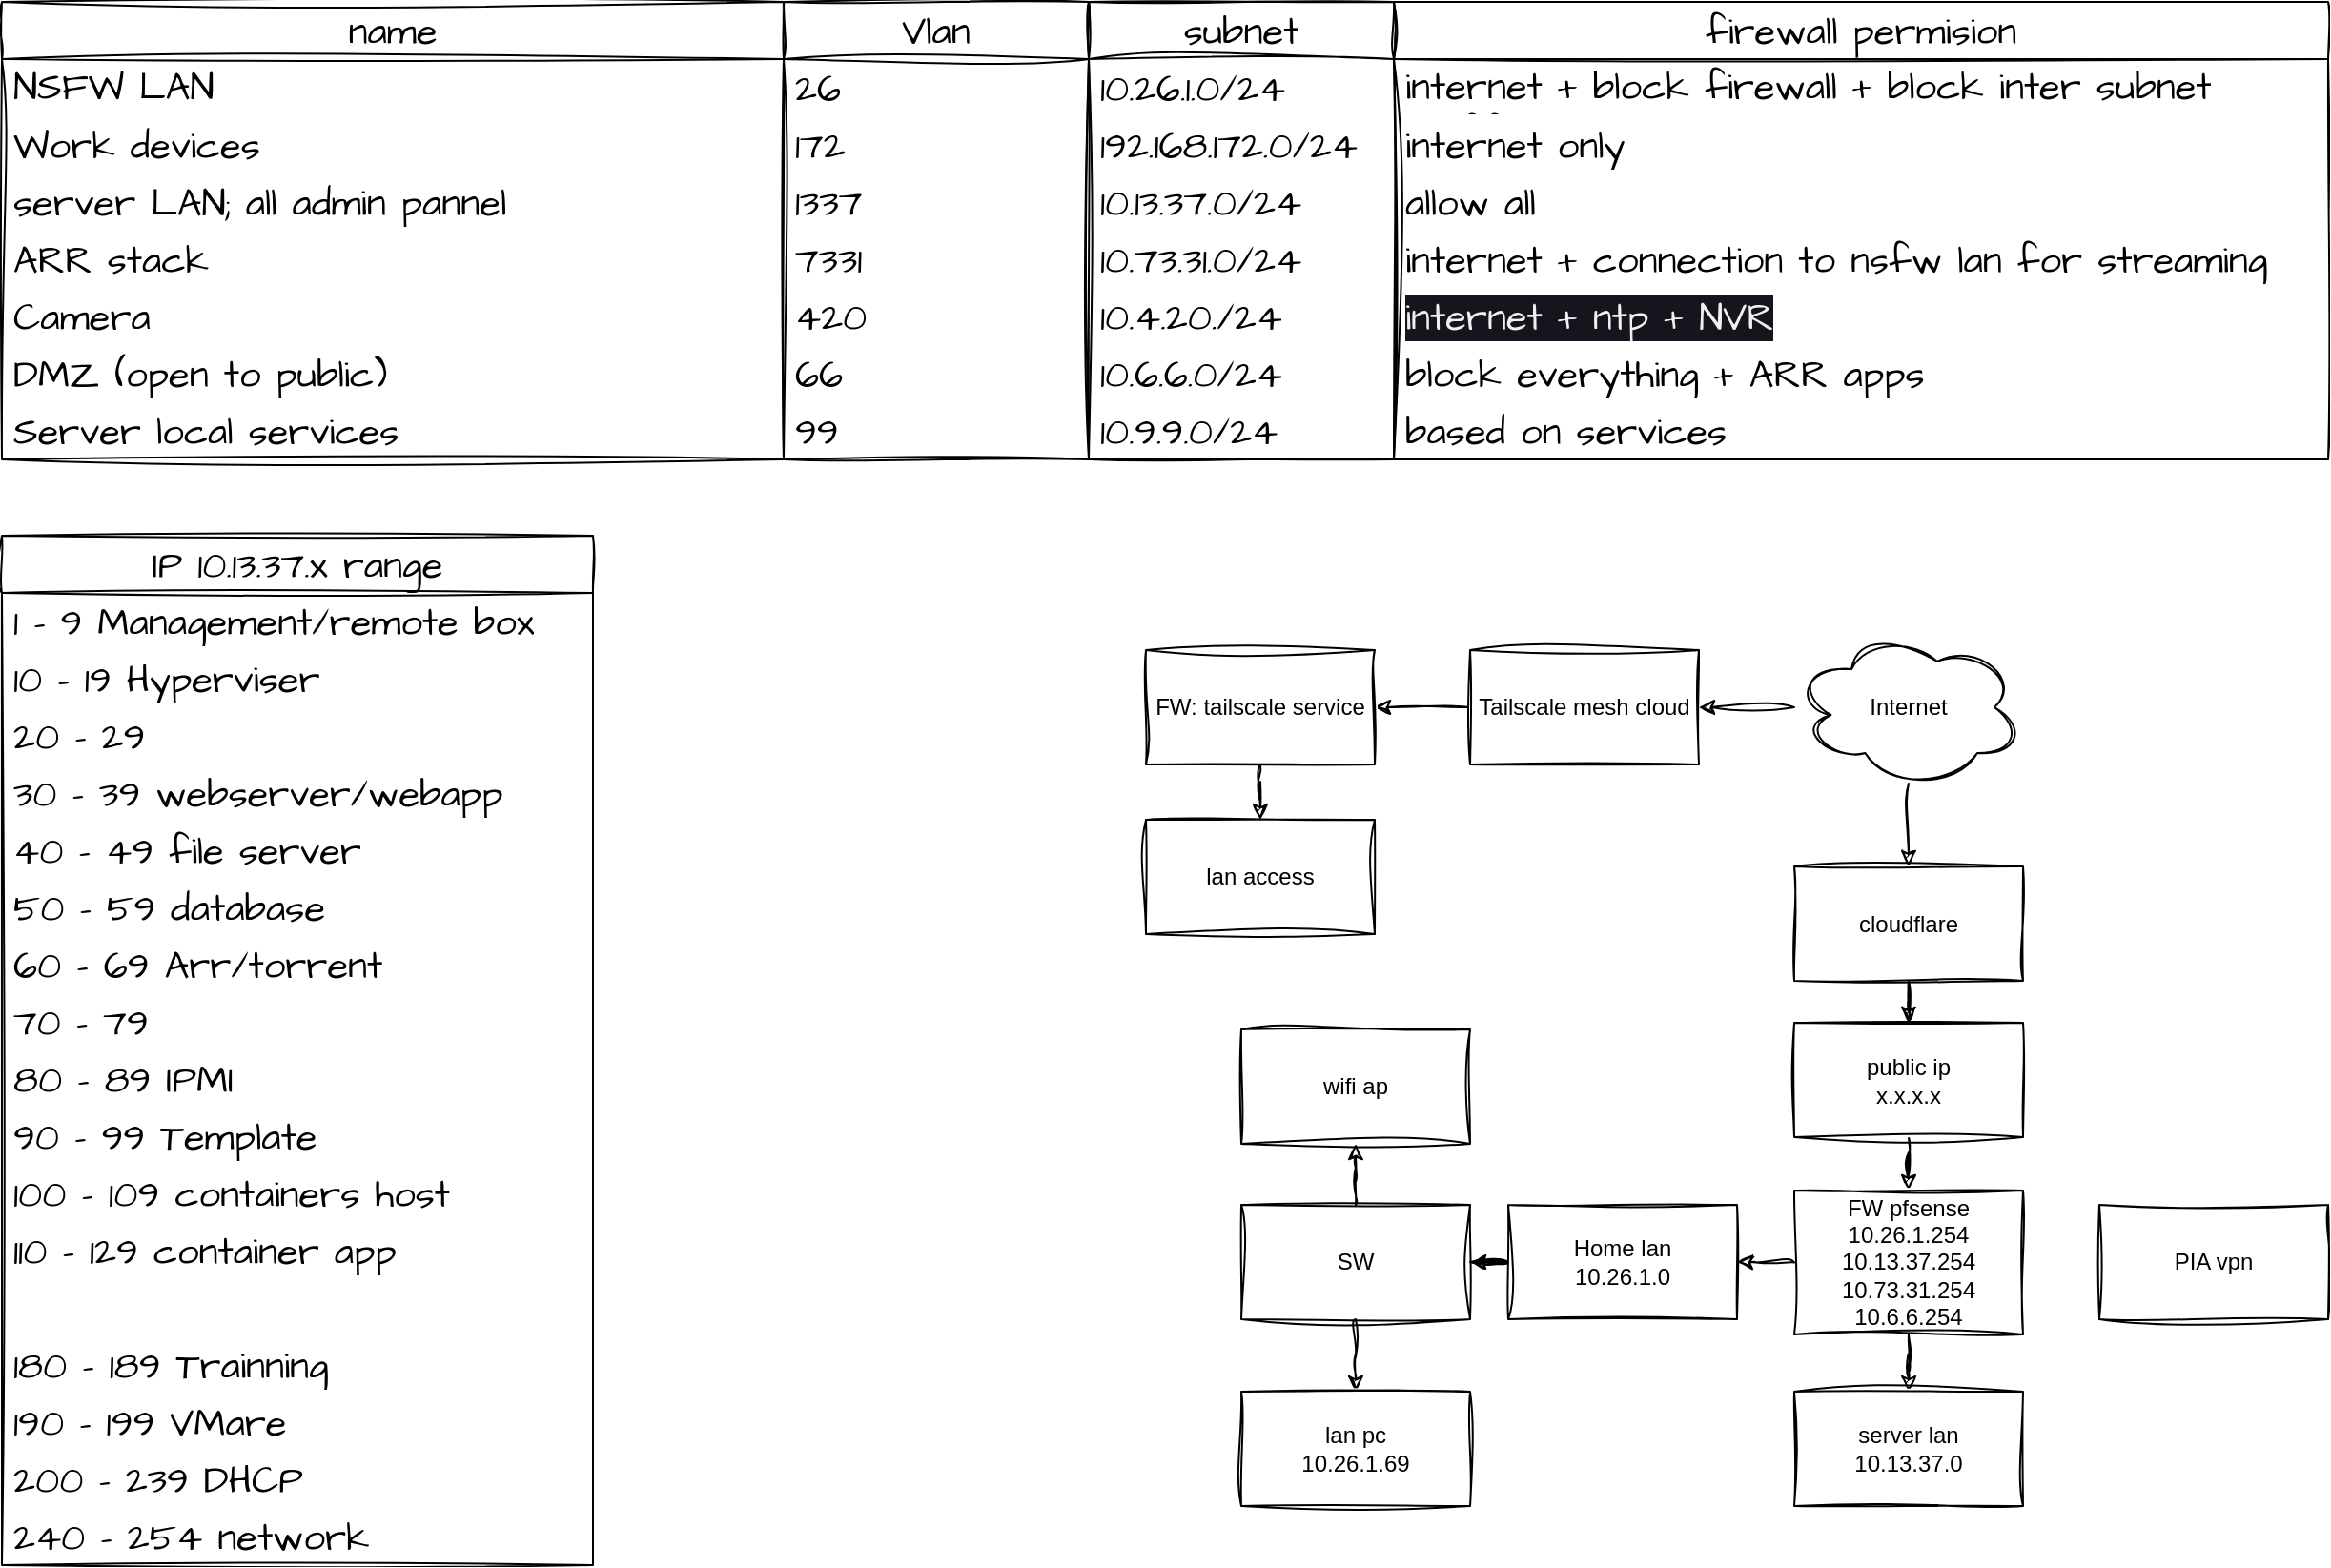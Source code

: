 <mxfile>
    <diagram id="iXp9m8YjSSL0abKjWMni" name="Page-1">
        <mxGraphModel dx="2086" dy="1468" grid="1" gridSize="10" guides="1" tooltips="1" connect="1" arrows="1" fold="1" page="0" pageScale="1" pageWidth="850" pageHeight="1100" math="0" shadow="0">
            <root>
                <mxCell id="0"/>
                <mxCell id="1" parent="0"/>
                <mxCell id="2" value="name" style="swimlane;fontStyle=0;childLayout=stackLayout;horizontal=1;startSize=30;horizontalStack=0;resizeParent=1;resizeParentMax=0;resizeLast=0;collapsible=1;marginBottom=0;whiteSpace=wrap;html=1;sketch=1;hachureGap=4;jiggle=2;curveFitting=1;fontFamily=Architects Daughter;fontSource=https%3A%2F%2Ffonts.googleapis.com%2Fcss%3Ffamily%3DArchitects%2BDaughter;fontSize=20;gradientColor=none;swimlaneFillColor=none;strokeColor=default;" parent="1" vertex="1">
                    <mxGeometry x="-320" y="-40" width="410" height="240" as="geometry"/>
                </mxCell>
                <mxCell id="3" value="NSFW LAN gaming/Guest/phone/connection to mediaserver IOT" style="text;strokeColor=none;fillColor=none;align=left;verticalAlign=middle;spacingLeft=4;spacingRight=4;overflow=hidden;points=[[0,0.5],[1,0.5]];portConstraint=eastwest;rotatable=0;whiteSpace=wrap;html=1;fontSize=20;fontFamily=Architects Daughter;" parent="2" vertex="1">
                    <mxGeometry y="30" width="410" height="30" as="geometry"/>
                </mxCell>
                <mxCell id="4" value="Work devices" style="text;strokeColor=none;fillColor=none;align=left;verticalAlign=middle;spacingLeft=4;spacingRight=4;overflow=hidden;points=[[0,0.5],[1,0.5]];portConstraint=eastwest;rotatable=0;whiteSpace=wrap;html=1;fontSize=20;fontFamily=Architects Daughter;" parent="2" vertex="1">
                    <mxGeometry y="60" width="410" height="30" as="geometry"/>
                </mxCell>
                <mxCell id="5" value="server LAN; all admin pannel" style="text;strokeColor=none;fillColor=none;align=left;verticalAlign=middle;spacingLeft=4;spacingRight=4;overflow=hidden;points=[[0,0.5],[1,0.5]];portConstraint=eastwest;rotatable=0;whiteSpace=wrap;html=1;fontSize=20;fontFamily=Architects Daughter;" parent="2" vertex="1">
                    <mxGeometry y="90" width="410" height="30" as="geometry"/>
                </mxCell>
                <mxCell id="6" value="ARR stack" style="text;strokeColor=none;fillColor=none;align=left;verticalAlign=middle;spacingLeft=4;spacingRight=4;overflow=hidden;points=[[0,0.5],[1,0.5]];portConstraint=eastwest;rotatable=0;whiteSpace=wrap;html=1;fontSize=20;fontFamily=Architects Daughter;" parent="2" vertex="1">
                    <mxGeometry y="120" width="410" height="30" as="geometry"/>
                </mxCell>
                <mxCell id="7" value="Camera" style="text;strokeColor=none;fillColor=none;align=left;verticalAlign=middle;spacingLeft=4;spacingRight=4;overflow=hidden;points=[[0,0.5],[1,0.5]];portConstraint=eastwest;rotatable=0;whiteSpace=wrap;html=1;fontSize=20;fontFamily=Architects Daughter;" parent="2" vertex="1">
                    <mxGeometry y="150" width="410" height="30" as="geometry"/>
                </mxCell>
                <mxCell id="8" value="DMZ (open to public)" style="text;strokeColor=none;fillColor=none;align=left;verticalAlign=middle;spacingLeft=4;spacingRight=4;overflow=hidden;points=[[0,0.5],[1,0.5]];portConstraint=eastwest;rotatable=0;whiteSpace=wrap;html=1;fontSize=20;fontFamily=Architects Daughter;" parent="2" vertex="1">
                    <mxGeometry y="180" width="410" height="30" as="geometry"/>
                </mxCell>
                <mxCell id="9" value="Server local services" style="text;strokeColor=none;fillColor=none;align=left;verticalAlign=middle;spacingLeft=4;spacingRight=4;overflow=hidden;points=[[0,0.5],[1,0.5]];portConstraint=eastwest;rotatable=0;whiteSpace=wrap;html=1;fontSize=20;fontFamily=Architects Daughter;" parent="2" vertex="1">
                    <mxGeometry y="210" width="410" height="30" as="geometry"/>
                </mxCell>
                <mxCell id="10" value="firewall permision" style="swimlane;fontStyle=0;childLayout=stackLayout;horizontal=1;startSize=30;horizontalStack=0;resizeParent=1;resizeParentMax=0;resizeLast=0;collapsible=1;marginBottom=0;whiteSpace=wrap;html=1;sketch=1;hachureGap=4;jiggle=2;curveFitting=1;fontFamily=Architects Daughter;fontSource=https%3A%2F%2Ffonts.googleapis.com%2Fcss%3Ffamily%3DArchitects%2BDaughter;fontSize=20;" parent="1" vertex="1">
                    <mxGeometry x="410" y="-40" width="490" height="240" as="geometry"/>
                </mxCell>
                <mxCell id="11" value="internet + block firewall + block inter subnet traffic" style="text;strokeColor=none;fillColor=none;align=left;verticalAlign=middle;spacingLeft=4;spacingRight=4;overflow=hidden;points=[[0,0.5],[1,0.5]];portConstraint=eastwest;rotatable=0;whiteSpace=wrap;html=1;fontSize=20;fontFamily=Architects Daughter;" parent="10" vertex="1">
                    <mxGeometry y="30" width="490" height="30" as="geometry"/>
                </mxCell>
                <mxCell id="12" value="internet only" style="text;strokeColor=none;fillColor=none;align=left;verticalAlign=middle;spacingLeft=4;spacingRight=4;overflow=hidden;points=[[0,0.5],[1,0.5]];portConstraint=eastwest;rotatable=0;whiteSpace=wrap;html=1;fontSize=20;fontFamily=Architects Daughter;" parent="10" vertex="1">
                    <mxGeometry y="60" width="490" height="30" as="geometry"/>
                </mxCell>
                <mxCell id="13" value="allow all" style="text;strokeColor=none;fillColor=none;align=left;verticalAlign=middle;spacingLeft=4;spacingRight=4;overflow=hidden;points=[[0,0.5],[1,0.5]];portConstraint=eastwest;rotatable=0;whiteSpace=wrap;html=1;fontSize=20;fontFamily=Architects Daughter;" parent="10" vertex="1">
                    <mxGeometry y="90" width="490" height="30" as="geometry"/>
                </mxCell>
                <mxCell id="14" value="internet + connection to nsfw lan for streaming" style="text;strokeColor=none;fillColor=none;align=left;verticalAlign=middle;spacingLeft=4;spacingRight=4;overflow=hidden;points=[[0,0.5],[1,0.5]];portConstraint=eastwest;rotatable=0;whiteSpace=wrap;html=1;fontSize=20;fontFamily=Architects Daughter;" parent="10" vertex="1">
                    <mxGeometry y="120" width="490" height="30" as="geometry"/>
                </mxCell>
                <mxCell id="15" value="&lt;span style=&quot;color: rgb(240, 240, 240); font-family: &amp;quot;Architects Daughter&amp;quot;; font-size: 20px; font-style: normal; font-variant-ligatures: normal; font-variant-caps: normal; font-weight: 400; letter-spacing: normal; orphans: 2; text-align: left; text-indent: 0px; text-transform: none; widows: 2; word-spacing: 0px; -webkit-text-stroke-width: 0px; background-color: rgb(24, 20, 29); text-decoration-thickness: initial; text-decoration-style: initial; text-decoration-color: initial; float: none; display: inline !important;&quot;&gt;internet + ntp + NVR&lt;/span&gt;" style="text;strokeColor=none;fillColor=none;align=left;verticalAlign=middle;spacingLeft=4;spacingRight=4;overflow=hidden;points=[[0,0.5],[1,0.5]];portConstraint=eastwest;rotatable=0;whiteSpace=wrap;html=1;fontSize=20;fontFamily=Architects Daughter;" parent="10" vertex="1">
                    <mxGeometry y="150" width="490" height="30" as="geometry"/>
                </mxCell>
                <mxCell id="16" value="block everything + ARR apps" style="text;strokeColor=none;fillColor=none;align=left;verticalAlign=middle;spacingLeft=4;spacingRight=4;overflow=hidden;points=[[0,0.5],[1,0.5]];portConstraint=eastwest;rotatable=0;whiteSpace=wrap;html=1;fontSize=20;fontFamily=Architects Daughter;" parent="10" vertex="1">
                    <mxGeometry y="180" width="490" height="30" as="geometry"/>
                </mxCell>
                <mxCell id="17" value="based on services" style="text;strokeColor=none;fillColor=none;align=left;verticalAlign=middle;spacingLeft=4;spacingRight=4;overflow=hidden;points=[[0,0.5],[1,0.5]];portConstraint=eastwest;rotatable=0;whiteSpace=wrap;html=1;fontSize=20;fontFamily=Architects Daughter;" parent="10" vertex="1">
                    <mxGeometry y="210" width="490" height="30" as="geometry"/>
                </mxCell>
                <mxCell id="18" value="subnet" style="swimlane;fontStyle=0;childLayout=stackLayout;horizontal=1;startSize=30;horizontalStack=0;resizeParent=1;resizeParentMax=0;resizeLast=0;collapsible=1;marginBottom=0;whiteSpace=wrap;html=1;sketch=1;hachureGap=4;jiggle=2;curveFitting=1;fontFamily=Architects Daughter;fontSource=https%3A%2F%2Ffonts.googleapis.com%2Fcss%3Ffamily%3DArchitects%2BDaughter;fontSize=20;" parent="1" vertex="1">
                    <mxGeometry x="250" y="-40" width="160" height="240" as="geometry"/>
                </mxCell>
                <mxCell id="19" value="10.26.1.0/24" style="text;strokeColor=none;fillColor=none;align=left;verticalAlign=middle;spacingLeft=4;spacingRight=4;overflow=hidden;points=[[0,0.5],[1,0.5]];portConstraint=eastwest;rotatable=0;whiteSpace=wrap;html=1;fontSize=20;fontFamily=Architects Daughter;" parent="18" vertex="1">
                    <mxGeometry y="30" width="160" height="30" as="geometry"/>
                </mxCell>
                <mxCell id="20" value="192.168.172.0/24" style="text;strokeColor=none;fillColor=none;align=left;verticalAlign=middle;spacingLeft=4;spacingRight=4;overflow=hidden;points=[[0,0.5],[1,0.5]];portConstraint=eastwest;rotatable=0;whiteSpace=wrap;html=1;fontSize=20;fontFamily=Architects Daughter;" parent="18" vertex="1">
                    <mxGeometry y="60" width="160" height="30" as="geometry"/>
                </mxCell>
                <mxCell id="21" value="10.13.37.0/24" style="text;strokeColor=none;fillColor=none;align=left;verticalAlign=middle;spacingLeft=4;spacingRight=4;overflow=hidden;points=[[0,0.5],[1,0.5]];portConstraint=eastwest;rotatable=0;whiteSpace=wrap;html=1;fontSize=20;fontFamily=Architects Daughter;" parent="18" vertex="1">
                    <mxGeometry y="90" width="160" height="30" as="geometry"/>
                </mxCell>
                <mxCell id="22" value="10.73.31.0/24" style="text;strokeColor=none;fillColor=none;align=left;verticalAlign=middle;spacingLeft=4;spacingRight=4;overflow=hidden;points=[[0,0.5],[1,0.5]];portConstraint=eastwest;rotatable=0;whiteSpace=wrap;html=1;fontSize=20;fontFamily=Architects Daughter;" parent="18" vertex="1">
                    <mxGeometry y="120" width="160" height="30" as="geometry"/>
                </mxCell>
                <mxCell id="23" value="10.4.20./24" style="text;strokeColor=none;fillColor=none;align=left;verticalAlign=middle;spacingLeft=4;spacingRight=4;overflow=hidden;points=[[0,0.5],[1,0.5]];portConstraint=eastwest;rotatable=0;whiteSpace=wrap;html=1;fontSize=20;fontFamily=Architects Daughter;" parent="18" vertex="1">
                    <mxGeometry y="150" width="160" height="30" as="geometry"/>
                </mxCell>
                <mxCell id="24" value="10.6.6.0/24" style="text;strokeColor=none;fillColor=none;align=left;verticalAlign=middle;spacingLeft=4;spacingRight=4;overflow=hidden;points=[[0,0.5],[1,0.5]];portConstraint=eastwest;rotatable=0;whiteSpace=wrap;html=1;fontSize=20;fontFamily=Architects Daughter;" parent="18" vertex="1">
                    <mxGeometry y="180" width="160" height="30" as="geometry"/>
                </mxCell>
                <mxCell id="25" value="10.9.9.0/24" style="text;strokeColor=none;fillColor=none;align=left;verticalAlign=middle;spacingLeft=4;spacingRight=4;overflow=hidden;points=[[0,0.5],[1,0.5]];portConstraint=eastwest;rotatable=0;whiteSpace=wrap;html=1;fontSize=20;fontFamily=Architects Daughter;" parent="18" vertex="1">
                    <mxGeometry y="210" width="160" height="30" as="geometry"/>
                </mxCell>
                <mxCell id="26" value="" style="edgeStyle=orthogonalEdgeStyle;rounded=0;orthogonalLoop=1;jettySize=auto;html=1;labelBackgroundColor=none;fontColor=default;sketch=1;curveFitting=1;jiggle=2;" parent="1" source="28" target="30" edge="1">
                    <mxGeometry relative="1" as="geometry"/>
                </mxCell>
                <mxCell id="27" value="" style="edgeStyle=orthogonalEdgeStyle;rounded=0;orthogonalLoop=1;jettySize=auto;html=1;labelBackgroundColor=none;fontColor=default;sketch=1;curveFitting=1;jiggle=2;" parent="1" source="28" target="34" edge="1">
                    <mxGeometry relative="1" as="geometry"/>
                </mxCell>
                <mxCell id="28" value="Internet" style="ellipse;shape=cloud;whiteSpace=wrap;html=1;labelBackgroundColor=none;rounded=0;sketch=1;curveFitting=1;jiggle=2;" parent="1" vertex="1">
                    <mxGeometry x="620" y="290" width="120" height="80" as="geometry"/>
                </mxCell>
                <mxCell id="29" style="edgeStyle=orthogonalEdgeStyle;rounded=0;orthogonalLoop=1;jettySize=auto;html=1;exitX=0.5;exitY=1;exitDx=0;exitDy=0;labelBackgroundColor=none;fontColor=default;sketch=1;curveFitting=1;jiggle=2;" parent="1" source="30" target="32" edge="1">
                    <mxGeometry relative="1" as="geometry">
                        <mxPoint x="680" y="523.5" as="targetPoint"/>
                    </mxGeometry>
                </mxCell>
                <mxCell id="30" value="cloudflare" style="rounded=0;whiteSpace=wrap;html=1;labelBackgroundColor=none;sketch=1;curveFitting=1;jiggle=2;" parent="1" vertex="1">
                    <mxGeometry x="620" y="413.5" width="120" height="60" as="geometry"/>
                </mxCell>
                <mxCell id="31" value="" style="edgeStyle=orthogonalEdgeStyle;rounded=0;orthogonalLoop=1;jettySize=auto;html=1;labelBackgroundColor=none;fontColor=default;sketch=1;curveFitting=1;jiggle=2;" parent="1" source="32" target="40" edge="1">
                    <mxGeometry relative="1" as="geometry"/>
                </mxCell>
                <mxCell id="32" value="&lt;div&gt;public ip&lt;/div&gt;&lt;div&gt;x.x.x.x&lt;/div&gt;" style="rounded=0;whiteSpace=wrap;html=1;labelBackgroundColor=none;sketch=1;curveFitting=1;jiggle=2;" parent="1" vertex="1">
                    <mxGeometry x="620" y="495.5" width="120" height="60" as="geometry"/>
                </mxCell>
                <mxCell id="33" value="" style="edgeStyle=orthogonalEdgeStyle;rounded=0;orthogonalLoop=1;jettySize=auto;html=1;labelBackgroundColor=none;fontColor=default;sketch=1;curveFitting=1;jiggle=2;" parent="1" source="34" target="36" edge="1">
                    <mxGeometry relative="1" as="geometry"/>
                </mxCell>
                <mxCell id="34" value="Tailscale mesh cloud" style="whiteSpace=wrap;html=1;labelBackgroundColor=none;rounded=0;sketch=1;curveFitting=1;jiggle=2;" parent="1" vertex="1">
                    <mxGeometry x="450" y="300" width="120" height="60" as="geometry"/>
                </mxCell>
                <mxCell id="35" value="" style="edgeStyle=orthogonalEdgeStyle;rounded=0;orthogonalLoop=1;jettySize=auto;html=1;labelBackgroundColor=none;fontColor=default;sketch=1;curveFitting=1;jiggle=2;" parent="1" source="36" target="37" edge="1">
                    <mxGeometry relative="1" as="geometry"/>
                </mxCell>
                <mxCell id="36" value="FW: tailscale service" style="whiteSpace=wrap;html=1;labelBackgroundColor=none;rounded=0;sketch=1;curveFitting=1;jiggle=2;" parent="1" vertex="1">
                    <mxGeometry x="280" y="300" width="120" height="60" as="geometry"/>
                </mxCell>
                <mxCell id="37" value="lan access" style="whiteSpace=wrap;html=1;labelBackgroundColor=none;rounded=0;sketch=1;curveFitting=1;jiggle=2;" parent="1" vertex="1">
                    <mxGeometry x="280" y="389" width="120" height="60" as="geometry"/>
                </mxCell>
                <mxCell id="38" value="" style="edgeStyle=orthogonalEdgeStyle;rounded=0;orthogonalLoop=1;jettySize=auto;html=1;labelBackgroundColor=none;fontColor=default;sketch=1;curveFitting=1;jiggle=2;" parent="1" source="40" target="42" edge="1">
                    <mxGeometry relative="1" as="geometry"/>
                </mxCell>
                <mxCell id="39" value="" style="edgeStyle=orthogonalEdgeStyle;rounded=0;orthogonalLoop=1;jettySize=auto;html=1;labelBackgroundColor=none;fontColor=default;sketch=1;curveFitting=1;jiggle=2;" parent="1" source="40" target="43" edge="1">
                    <mxGeometry relative="1" as="geometry"/>
                </mxCell>
                <mxCell id="40" value="&lt;div&gt;FW pfsense&lt;/div&gt;&lt;div&gt;10.26.1.254&lt;/div&gt;&lt;div&gt;10.13.37.254&lt;/div&gt;&lt;div&gt;10.73.31.254&lt;/div&gt;&lt;div&gt;10.6.6.254&lt;br&gt;&lt;/div&gt;" style="whiteSpace=wrap;html=1;labelBackgroundColor=none;rounded=0;sketch=1;curveFitting=1;jiggle=2;" parent="1" vertex="1">
                    <mxGeometry x="620" y="583.5" width="120" height="75.5" as="geometry"/>
                </mxCell>
                <mxCell id="41" value="" style="edgeStyle=orthogonalEdgeStyle;rounded=0;orthogonalLoop=1;jettySize=auto;html=1;labelBackgroundColor=none;fontColor=default;sketch=1;curveFitting=1;jiggle=2;" parent="1" source="42" target="46" edge="1">
                    <mxGeometry relative="1" as="geometry"/>
                </mxCell>
                <mxCell id="42" value="&lt;div&gt;Home lan&lt;/div&gt;&lt;div&gt;10.26.1.0&lt;br&gt;&lt;/div&gt;" style="whiteSpace=wrap;html=1;labelBackgroundColor=none;rounded=0;sketch=1;curveFitting=1;jiggle=2;" parent="1" vertex="1">
                    <mxGeometry x="470" y="591" width="120" height="60" as="geometry"/>
                </mxCell>
                <mxCell id="43" value="&lt;div&gt;server lan&lt;/div&gt;&lt;div&gt;10.13.37.0&lt;br&gt;&lt;/div&gt;" style="whiteSpace=wrap;html=1;labelBackgroundColor=none;rounded=0;sketch=1;curveFitting=1;jiggle=2;" parent="1" vertex="1">
                    <mxGeometry x="620" y="689" width="120" height="60" as="geometry"/>
                </mxCell>
                <mxCell id="44" value="" style="edgeStyle=orthogonalEdgeStyle;rounded=0;orthogonalLoop=1;jettySize=auto;html=1;labelBackgroundColor=none;fontColor=default;sketch=1;curveFitting=1;jiggle=2;" parent="1" source="46" target="47" edge="1">
                    <mxGeometry relative="1" as="geometry"/>
                </mxCell>
                <mxCell id="45" value="" style="edgeStyle=orthogonalEdgeStyle;rounded=0;orthogonalLoop=1;jettySize=auto;html=1;labelBackgroundColor=none;fontColor=default;sketch=1;curveFitting=1;jiggle=2;" parent="1" source="46" target="48" edge="1">
                    <mxGeometry relative="1" as="geometry"/>
                </mxCell>
                <mxCell id="46" value="SW" style="whiteSpace=wrap;html=1;labelBackgroundColor=none;rounded=0;sketch=1;curveFitting=1;jiggle=2;" parent="1" vertex="1">
                    <mxGeometry x="330" y="591" width="120" height="60" as="geometry"/>
                </mxCell>
                <mxCell id="47" value="&lt;div&gt;lan pc&lt;/div&gt;&lt;div&gt;10.26.1.69&lt;br&gt;&lt;/div&gt;" style="whiteSpace=wrap;html=1;labelBackgroundColor=none;rounded=0;sketch=1;curveFitting=1;jiggle=2;" parent="1" vertex="1">
                    <mxGeometry x="330" y="689" width="120" height="60" as="geometry"/>
                </mxCell>
                <mxCell id="48" value="wifi ap" style="whiteSpace=wrap;html=1;labelBackgroundColor=none;rounded=0;sketch=1;curveFitting=1;jiggle=2;" parent="1" vertex="1">
                    <mxGeometry x="330" y="499" width="120" height="60" as="geometry"/>
                </mxCell>
                <mxCell id="49" value="PIA vpn" style="rounded=0;whiteSpace=wrap;html=1;labelBackgroundColor=none;sketch=1;curveFitting=1;jiggle=2;" parent="1" vertex="1">
                    <mxGeometry x="780" y="591" width="120" height="60" as="geometry"/>
                </mxCell>
                <mxCell id="66" value="Vlan" style="swimlane;fontStyle=0;childLayout=stackLayout;horizontal=1;startSize=30;horizontalStack=0;resizeParent=1;resizeParentMax=0;resizeLast=0;collapsible=1;marginBottom=0;whiteSpace=wrap;html=1;sketch=1;hachureGap=4;jiggle=2;curveFitting=1;fontFamily=Architects Daughter;fontSource=https%3A%2F%2Ffonts.googleapis.com%2Fcss%3Ffamily%3DArchitects%2BDaughter;fontSize=20;" parent="1" vertex="1">
                    <mxGeometry x="90" y="-40" width="160" height="240" as="geometry"/>
                </mxCell>
                <mxCell id="67" value="26" style="text;strokeColor=none;fillColor=none;align=left;verticalAlign=middle;spacingLeft=4;spacingRight=4;overflow=hidden;points=[[0,0.5],[1,0.5]];portConstraint=eastwest;rotatable=0;whiteSpace=wrap;html=1;fontSize=20;fontFamily=Architects Daughter;" parent="66" vertex="1">
                    <mxGeometry y="30" width="160" height="30" as="geometry"/>
                </mxCell>
                <mxCell id="68" value="172" style="text;strokeColor=none;fillColor=none;align=left;verticalAlign=middle;spacingLeft=4;spacingRight=4;overflow=hidden;points=[[0,0.5],[1,0.5]];portConstraint=eastwest;rotatable=0;whiteSpace=wrap;html=1;fontSize=20;fontFamily=Architects Daughter;" parent="66" vertex="1">
                    <mxGeometry y="60" width="160" height="30" as="geometry"/>
                </mxCell>
                <mxCell id="69" value="1337" style="text;strokeColor=none;fillColor=none;align=left;verticalAlign=middle;spacingLeft=4;spacingRight=4;overflow=hidden;points=[[0,0.5],[1,0.5]];portConstraint=eastwest;rotatable=0;whiteSpace=wrap;html=1;fontSize=20;fontFamily=Architects Daughter;" parent="66" vertex="1">
                    <mxGeometry y="90" width="160" height="30" as="geometry"/>
                </mxCell>
                <mxCell id="70" value="7331" style="text;strokeColor=none;fillColor=none;align=left;verticalAlign=middle;spacingLeft=4;spacingRight=4;overflow=hidden;points=[[0,0.5],[1,0.5]];portConstraint=eastwest;rotatable=0;whiteSpace=wrap;html=1;fontSize=20;fontFamily=Architects Daughter;" parent="66" vertex="1">
                    <mxGeometry y="120" width="160" height="30" as="geometry"/>
                </mxCell>
                <mxCell id="71" value="420" style="text;strokeColor=none;fillColor=none;align=left;verticalAlign=middle;spacingLeft=4;spacingRight=4;overflow=hidden;points=[[0,0.5],[1,0.5]];portConstraint=eastwest;rotatable=0;whiteSpace=wrap;html=1;fontSize=20;fontFamily=Architects Daughter;" parent="66" vertex="1">
                    <mxGeometry y="150" width="160" height="30" as="geometry"/>
                </mxCell>
                <mxCell id="72" value="66" style="text;strokeColor=none;fillColor=none;align=left;verticalAlign=middle;spacingLeft=4;spacingRight=4;overflow=hidden;points=[[0,0.5],[1,0.5]];portConstraint=eastwest;rotatable=0;whiteSpace=wrap;html=1;fontSize=20;fontFamily=Architects Daughter;" parent="66" vertex="1">
                    <mxGeometry y="180" width="160" height="30" as="geometry"/>
                </mxCell>
                <mxCell id="73" value="99" style="text;strokeColor=none;fillColor=none;align=left;verticalAlign=middle;spacingLeft=4;spacingRight=4;overflow=hidden;points=[[0,0.5],[1,0.5]];portConstraint=eastwest;rotatable=0;whiteSpace=wrap;html=1;fontSize=20;fontFamily=Architects Daughter;" parent="66" vertex="1">
                    <mxGeometry y="210" width="160" height="30" as="geometry"/>
                </mxCell>
                <mxCell id="31faxAVZvxp3QdgcadNv-81" value="IP 10.13.37.x range" style="swimlane;fontStyle=0;childLayout=stackLayout;horizontal=1;startSize=30;horizontalStack=0;resizeParent=1;resizeParentMax=0;resizeLast=0;collapsible=1;marginBottom=0;whiteSpace=wrap;html=1;sketch=1;hachureGap=4;jiggle=2;curveFitting=1;fontFamily=Architects Daughter;fontSource=https%3A%2F%2Ffonts.googleapis.com%2Fcss%3Ffamily%3DArchitects%2BDaughter;fontSize=20;" parent="1" vertex="1">
                    <mxGeometry x="-320" y="240" width="310" height="540" as="geometry"/>
                </mxCell>
                <mxCell id="31faxAVZvxp3QdgcadNv-87" value="1 - 9 Management/remote box" style="text;strokeColor=none;fillColor=none;align=left;verticalAlign=middle;spacingLeft=4;spacingRight=4;overflow=hidden;points=[[0,0.5],[1,0.5]];portConstraint=eastwest;rotatable=0;whiteSpace=wrap;html=1;fontSize=20;fontFamily=Architects Daughter;" parent="31faxAVZvxp3QdgcadNv-81" vertex="1">
                    <mxGeometry y="30" width="310" height="30" as="geometry"/>
                </mxCell>
                <mxCell id="31faxAVZvxp3QdgcadNv-95" value="10 - 19 Hyperviser" style="text;strokeColor=none;fillColor=none;align=left;verticalAlign=middle;spacingLeft=4;spacingRight=4;overflow=hidden;points=[[0,0.5],[1,0.5]];portConstraint=eastwest;rotatable=0;whiteSpace=wrap;html=1;fontSize=20;fontFamily=Architects Daughter;" parent="31faxAVZvxp3QdgcadNv-81" vertex="1">
                    <mxGeometry y="60" width="310" height="30" as="geometry"/>
                </mxCell>
                <mxCell id="31faxAVZvxp3QdgcadNv-94" value="20 - 29&amp;nbsp;" style="text;strokeColor=none;fillColor=none;align=left;verticalAlign=middle;spacingLeft=4;spacingRight=4;overflow=hidden;points=[[0,0.5],[1,0.5]];portConstraint=eastwest;rotatable=0;whiteSpace=wrap;html=1;fontSize=20;fontFamily=Architects Daughter;" parent="31faxAVZvxp3QdgcadNv-81" vertex="1">
                    <mxGeometry y="90" width="310" height="30" as="geometry"/>
                </mxCell>
                <mxCell id="31faxAVZvxp3QdgcadNv-93" value="30 - 39 webserver/webapp" style="text;strokeColor=none;fillColor=none;align=left;verticalAlign=middle;spacingLeft=4;spacingRight=4;overflow=hidden;points=[[0,0.5],[1,0.5]];portConstraint=eastwest;rotatable=0;whiteSpace=wrap;html=1;fontSize=20;fontFamily=Architects Daughter;" parent="31faxAVZvxp3QdgcadNv-81" vertex="1">
                    <mxGeometry y="120" width="310" height="30" as="geometry"/>
                </mxCell>
                <mxCell id="31faxAVZvxp3QdgcadNv-92" value="40 - 49 file server" style="text;strokeColor=none;fillColor=none;align=left;verticalAlign=middle;spacingLeft=4;spacingRight=4;overflow=hidden;points=[[0,0.5],[1,0.5]];portConstraint=eastwest;rotatable=0;whiteSpace=wrap;html=1;fontSize=20;fontFamily=Architects Daughter;" parent="31faxAVZvxp3QdgcadNv-81" vertex="1">
                    <mxGeometry y="150" width="310" height="30" as="geometry"/>
                </mxCell>
                <mxCell id="31faxAVZvxp3QdgcadNv-91" value="50 - 59 database" style="text;strokeColor=none;fillColor=none;align=left;verticalAlign=middle;spacingLeft=4;spacingRight=4;overflow=hidden;points=[[0,0.5],[1,0.5]];portConstraint=eastwest;rotatable=0;whiteSpace=wrap;html=1;fontSize=20;fontFamily=Architects Daughter;" parent="31faxAVZvxp3QdgcadNv-81" vertex="1">
                    <mxGeometry y="180" width="310" height="30" as="geometry"/>
                </mxCell>
                <mxCell id="31faxAVZvxp3QdgcadNv-90" value="60 - 69 Arr/torrent" style="text;strokeColor=none;fillColor=none;align=left;verticalAlign=middle;spacingLeft=4;spacingRight=4;overflow=hidden;points=[[0,0.5],[1,0.5]];portConstraint=eastwest;rotatable=0;whiteSpace=wrap;html=1;fontSize=20;fontFamily=Architects Daughter;" parent="31faxAVZvxp3QdgcadNv-81" vertex="1">
                    <mxGeometry y="210" width="310" height="30" as="geometry"/>
                </mxCell>
                <mxCell id="31faxAVZvxp3QdgcadNv-89" value="70 - 79" style="text;strokeColor=none;fillColor=none;align=left;verticalAlign=middle;spacingLeft=4;spacingRight=4;overflow=hidden;points=[[0,0.5],[1,0.5]];portConstraint=eastwest;rotatable=0;whiteSpace=wrap;html=1;fontSize=20;fontFamily=Architects Daughter;" parent="31faxAVZvxp3QdgcadNv-81" vertex="1">
                    <mxGeometry y="240" width="310" height="30" as="geometry"/>
                </mxCell>
                <mxCell id="31faxAVZvxp3QdgcadNv-102" value="80 - 89 IPMI" style="text;strokeColor=none;fillColor=none;align=left;verticalAlign=middle;spacingLeft=4;spacingRight=4;overflow=hidden;points=[[0,0.5],[1,0.5]];portConstraint=eastwest;rotatable=0;whiteSpace=wrap;html=1;fontSize=20;fontFamily=Architects Daughter;" parent="31faxAVZvxp3QdgcadNv-81" vertex="1">
                    <mxGeometry y="270" width="310" height="30" as="geometry"/>
                </mxCell>
                <mxCell id="31faxAVZvxp3QdgcadNv-101" value="90 - 99 Template" style="text;strokeColor=none;fillColor=none;align=left;verticalAlign=middle;spacingLeft=4;spacingRight=4;overflow=hidden;points=[[0,0.5],[1,0.5]];portConstraint=eastwest;rotatable=0;whiteSpace=wrap;html=1;fontSize=20;fontFamily=Architects Daughter;" parent="31faxAVZvxp3QdgcadNv-81" vertex="1">
                    <mxGeometry y="300" width="310" height="30" as="geometry"/>
                </mxCell>
                <mxCell id="31faxAVZvxp3QdgcadNv-105" value="100 - 109 containers host" style="text;strokeColor=none;fillColor=none;align=left;verticalAlign=middle;spacingLeft=4;spacingRight=4;overflow=hidden;points=[[0,0.5],[1,0.5]];portConstraint=eastwest;rotatable=0;whiteSpace=wrap;html=1;fontSize=20;fontFamily=Architects Daughter;" parent="31faxAVZvxp3QdgcadNv-81" vertex="1">
                    <mxGeometry y="330" width="310" height="30" as="geometry"/>
                </mxCell>
                <mxCell id="31faxAVZvxp3QdgcadNv-104" value="110 - 129 container app" style="text;strokeColor=none;fillColor=none;align=left;verticalAlign=middle;spacingLeft=4;spacingRight=4;overflow=hidden;points=[[0,0.5],[1,0.5]];portConstraint=eastwest;rotatable=0;whiteSpace=wrap;html=1;fontSize=20;fontFamily=Architects Daughter;" parent="31faxAVZvxp3QdgcadNv-81" vertex="1">
                    <mxGeometry y="360" width="310" height="30" as="geometry"/>
                </mxCell>
                <mxCell id="31faxAVZvxp3QdgcadNv-107" style="text;strokeColor=none;fillColor=none;align=left;verticalAlign=middle;spacingLeft=4;spacingRight=4;overflow=hidden;points=[[0,0.5],[1,0.5]];portConstraint=eastwest;rotatable=0;whiteSpace=wrap;html=1;fontSize=20;fontFamily=Architects Daughter;" parent="31faxAVZvxp3QdgcadNv-81" vertex="1">
                    <mxGeometry y="390" width="310" height="30" as="geometry"/>
                </mxCell>
                <mxCell id="31faxAVZvxp3QdgcadNv-106" value="180 - 189 Trainning" style="text;strokeColor=none;fillColor=none;align=left;verticalAlign=middle;spacingLeft=4;spacingRight=4;overflow=hidden;points=[[0,0.5],[1,0.5]];portConstraint=eastwest;rotatable=0;whiteSpace=wrap;html=1;fontSize=20;fontFamily=Architects Daughter;" parent="31faxAVZvxp3QdgcadNv-81" vertex="1">
                    <mxGeometry y="420" width="310" height="30" as="geometry"/>
                </mxCell>
                <mxCell id="31faxAVZvxp3QdgcadNv-100" value="190 - 199 VMare" style="text;strokeColor=none;fillColor=none;align=left;verticalAlign=middle;spacingLeft=4;spacingRight=4;overflow=hidden;points=[[0,0.5],[1,0.5]];portConstraint=eastwest;rotatable=0;whiteSpace=wrap;html=1;fontSize=20;fontFamily=Architects Daughter;" parent="31faxAVZvxp3QdgcadNv-81" vertex="1">
                    <mxGeometry y="450" width="310" height="30" as="geometry"/>
                </mxCell>
                <mxCell id="31faxAVZvxp3QdgcadNv-103" value="200 - 239 DHCP" style="text;strokeColor=none;fillColor=none;align=left;verticalAlign=middle;spacingLeft=4;spacingRight=4;overflow=hidden;points=[[0,0.5],[1,0.5]];portConstraint=eastwest;rotatable=0;whiteSpace=wrap;html=1;fontSize=20;fontFamily=Architects Daughter;" parent="31faxAVZvxp3QdgcadNv-81" vertex="1">
                    <mxGeometry y="480" width="310" height="30" as="geometry"/>
                </mxCell>
                <mxCell id="31faxAVZvxp3QdgcadNv-99" value="240 - 254 network" style="text;strokeColor=none;fillColor=none;align=left;verticalAlign=middle;spacingLeft=4;spacingRight=4;overflow=hidden;points=[[0,0.5],[1,0.5]];portConstraint=eastwest;rotatable=0;whiteSpace=wrap;html=1;fontSize=20;fontFamily=Architects Daughter;" parent="31faxAVZvxp3QdgcadNv-81" vertex="1">
                    <mxGeometry y="510" width="310" height="30" as="geometry"/>
                </mxCell>
            </root>
        </mxGraphModel>
    </diagram>
</mxfile>